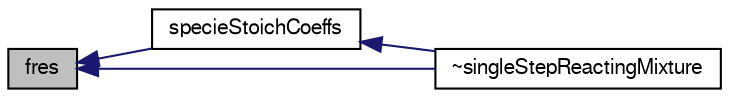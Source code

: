 digraph "fres"
{
  bgcolor="transparent";
  edge [fontname="FreeSans",fontsize="10",labelfontname="FreeSans",labelfontsize="10"];
  node [fontname="FreeSans",fontsize="10",shape=record];
  rankdir="LR";
  Node119 [label="fres",height=0.2,width=0.4,color="black", fillcolor="grey75", style="filled", fontcolor="black"];
  Node119 -> Node120 [dir="back",color="midnightblue",fontsize="10",style="solid",fontname="FreeSans"];
  Node120 [label="specieStoichCoeffs",height=0.2,width=0.4,color="black",URL="$a30154.html#aa15ff1056c085170e63e8133b649c466",tooltip="Return the stoichiometric coefficient for the reaction. "];
  Node120 -> Node121 [dir="back",color="midnightblue",fontsize="10",style="solid",fontname="FreeSans"];
  Node121 [label="~singleStepReactingMixture",height=0.2,width=0.4,color="black",URL="$a30154.html#a9570e7b1bec33eaa23d8fdc24ba03ff8",tooltip="Destructor. "];
  Node119 -> Node121 [dir="back",color="midnightblue",fontsize="10",style="solid",fontname="FreeSans"];
}
